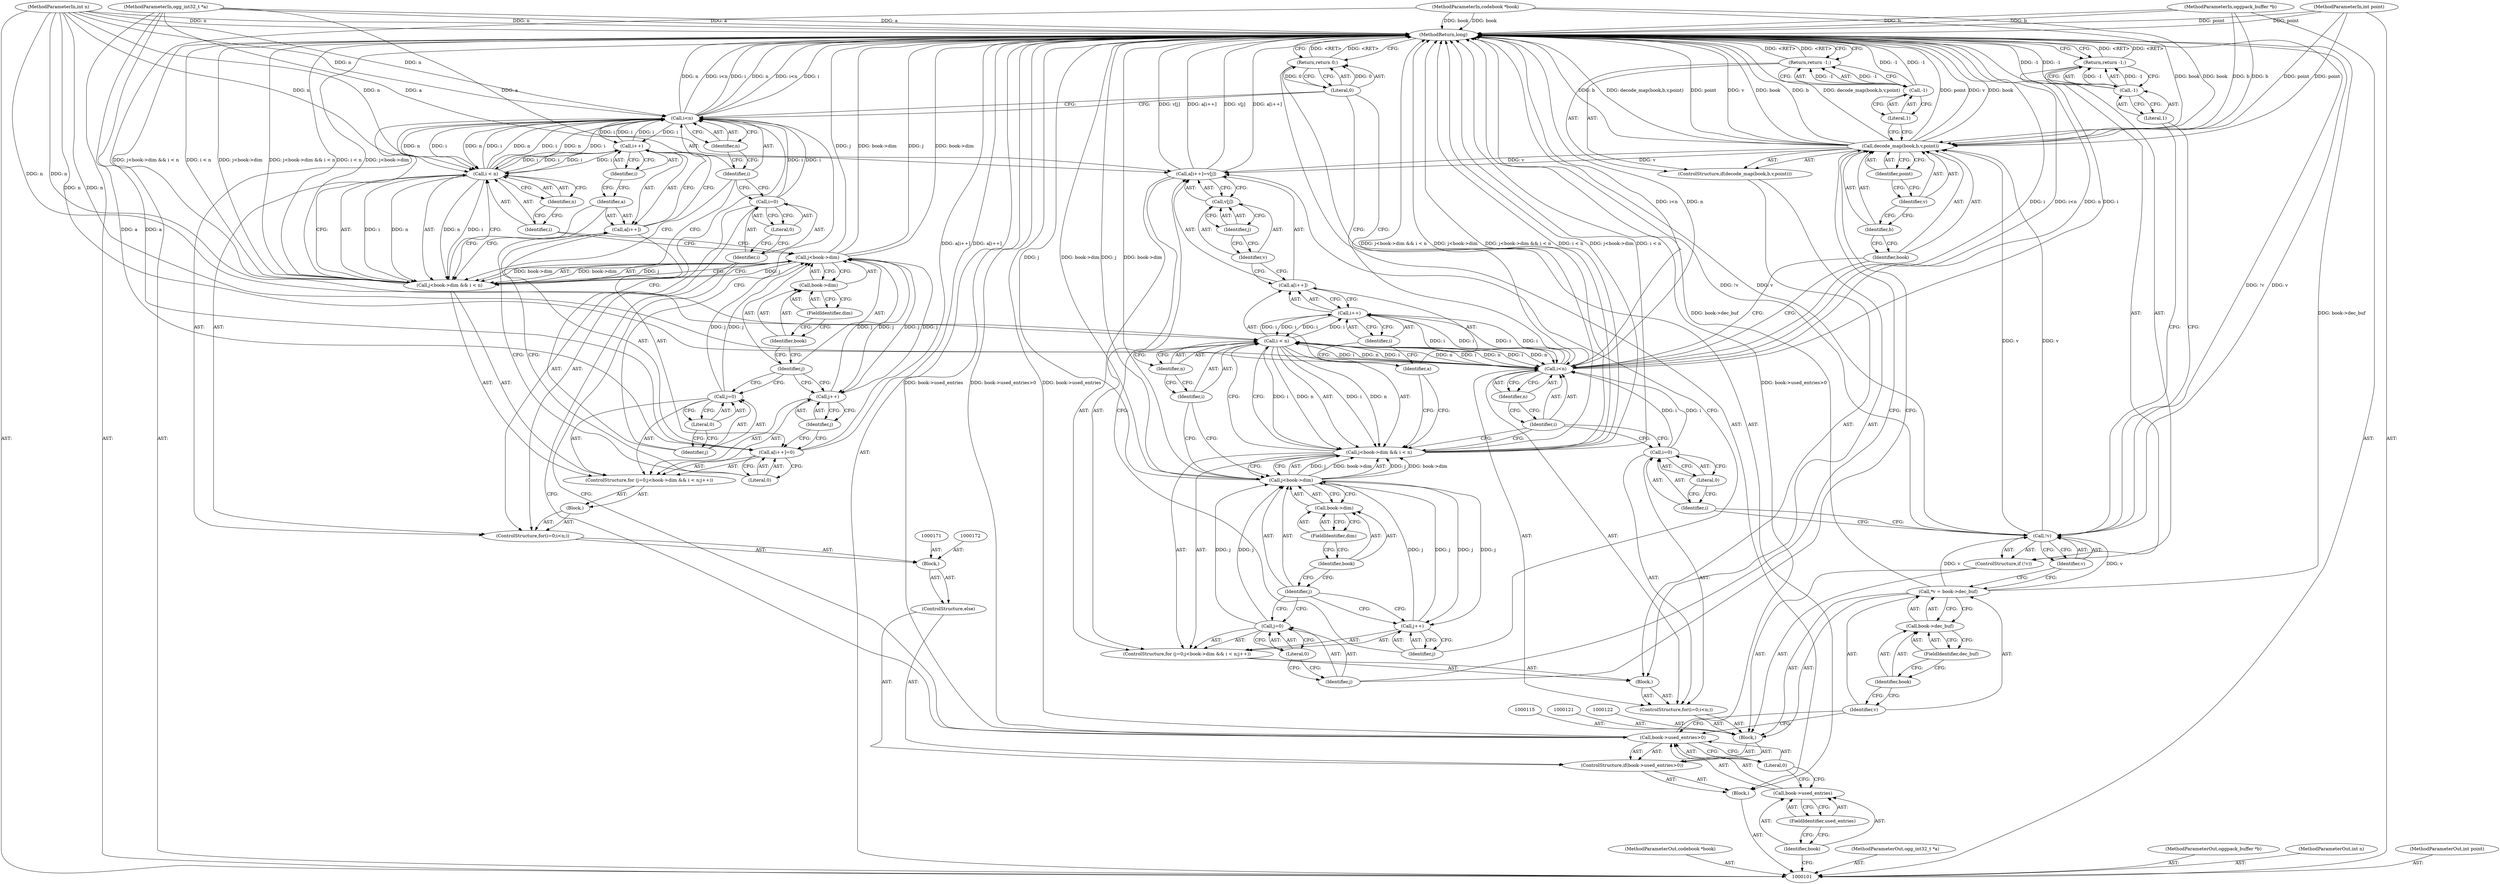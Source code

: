 digraph "0_Android_eeb4e45d5683f88488c083ecf142dc89bc3f0b47_5" {
"1000204" [label="(MethodReturn,long)"];
"1000102" [label="(MethodParameterIn,codebook *book)"];
"1000261" [label="(MethodParameterOut,codebook *book)"];
"1000103" [label="(MethodParameterIn,ogg_int32_t *a)"];
"1000262" [label="(MethodParameterOut,ogg_int32_t *a)"];
"1000138" [label="(Call,decode_map(book,b,v,point))"];
"1000139" [label="(Identifier,book)"];
"1000140" [label="(Identifier,b)"];
"1000141" [label="(Identifier,v)"];
"1000142" [label="(Identifier,point)"];
"1000143" [label="(Return,return -1;)"];
"1000144" [label="(Call,-1)"];
"1000145" [label="(Literal,1)"];
"1000137" [label="(ControlStructure,if(decode_map(book,b,v,point)))"];
"1000147" [label="(Call,j=0)"];
"1000148" [label="(Identifier,j)"];
"1000149" [label="(Literal,0)"];
"1000150" [label="(Call,j<book->dim && i < n)"];
"1000151" [label="(Call,j<book->dim)"];
"1000152" [label="(Identifier,j)"];
"1000153" [label="(Call,book->dim)"];
"1000154" [label="(Identifier,book)"];
"1000155" [label="(FieldIdentifier,dim)"];
"1000156" [label="(Call,i < n)"];
"1000157" [label="(Identifier,i)"];
"1000158" [label="(Identifier,n)"];
"1000159" [label="(Call,j++)"];
"1000160" [label="(Identifier,j)"];
"1000146" [label="(ControlStructure,for (j=0;j<book->dim && i < n;j++))"];
"1000164" [label="(Call,i++)"];
"1000165" [label="(Identifier,i)"];
"1000166" [label="(Call,v[j])"];
"1000167" [label="(Identifier,v)"];
"1000168" [label="(Identifier,j)"];
"1000161" [label="(Call,a[i++]=v[j])"];
"1000162" [label="(Call,a[i++])"];
"1000163" [label="(Identifier,a)"];
"1000169" [label="(ControlStructure,else)"];
"1000170" [label="(Block,)"];
"1000176" [label="(Literal,0)"];
"1000177" [label="(Call,i<n)"];
"1000178" [label="(Identifier,i)"];
"1000179" [label="(Identifier,n)"];
"1000180" [label="(Block,)"];
"1000173" [label="(ControlStructure,for(i=0;i<n;))"];
"1000174" [label="(Call,i=0)"];
"1000175" [label="(Identifier,i)"];
"1000182" [label="(Call,j=0)"];
"1000183" [label="(Identifier,j)"];
"1000184" [label="(Literal,0)"];
"1000185" [label="(Call,j<book->dim && i < n)"];
"1000186" [label="(Call,j<book->dim)"];
"1000187" [label="(Identifier,j)"];
"1000188" [label="(Call,book->dim)"];
"1000189" [label="(Identifier,book)"];
"1000190" [label="(FieldIdentifier,dim)"];
"1000191" [label="(Call,i < n)"];
"1000192" [label="(Identifier,i)"];
"1000193" [label="(Identifier,n)"];
"1000194" [label="(Call,j++)"];
"1000195" [label="(Identifier,j)"];
"1000181" [label="(ControlStructure,for (j=0;j<book->dim && i < n;j++))"];
"1000199" [label="(Call,i++)"];
"1000200" [label="(Identifier,i)"];
"1000201" [label="(Literal,0)"];
"1000196" [label="(Call,a[i++]=0)"];
"1000197" [label="(Call,a[i++])"];
"1000198" [label="(Identifier,a)"];
"1000104" [label="(MethodParameterIn,oggpack_buffer *b)"];
"1000263" [label="(MethodParameterOut,oggpack_buffer *b)"];
"1000105" [label="(MethodParameterIn,int n)"];
"1000264" [label="(MethodParameterOut,int n)"];
"1000106" [label="(MethodParameterIn,int point)"];
"1000265" [label="(MethodParameterOut,int point)"];
"1000107" [label="(Block,)"];
"1000202" [label="(Return,return 0;)"];
"1000203" [label="(Literal,0)"];
"1000112" [label="(FieldIdentifier,used_entries)"];
"1000113" [label="(Literal,0)"];
"1000108" [label="(ControlStructure,if(book->used_entries>0))"];
"1000109" [label="(Call,book->used_entries>0)"];
"1000110" [label="(Call,book->used_entries)"];
"1000111" [label="(Identifier,book)"];
"1000116" [label="(Call,*v = book->dec_buf)"];
"1000117" [label="(Identifier,v)"];
"1000118" [label="(Call,book->dec_buf)"];
"1000119" [label="(Identifier,book)"];
"1000120" [label="(FieldIdentifier,dec_buf)"];
"1000114" [label="(Block,)"];
"1000125" [label="(Identifier,v)"];
"1000126" [label="(Return,return -1;)"];
"1000127" [label="(Call,-1)"];
"1000128" [label="(Literal,1)"];
"1000123" [label="(ControlStructure,if (!v))"];
"1000124" [label="(Call,!v)"];
"1000132" [label="(Literal,0)"];
"1000133" [label="(Call,i<n)"];
"1000134" [label="(Identifier,i)"];
"1000135" [label="(Identifier,n)"];
"1000136" [label="(Block,)"];
"1000129" [label="(ControlStructure,for(i=0;i<n;))"];
"1000130" [label="(Call,i=0)"];
"1000131" [label="(Identifier,i)"];
"1000204" -> "1000101"  [label="AST: "];
"1000204" -> "1000126"  [label="CFG: "];
"1000204" -> "1000143"  [label="CFG: "];
"1000204" -> "1000202"  [label="CFG: "];
"1000126" -> "1000204"  [label="DDG: <RET>"];
"1000185" -> "1000204"  [label="DDG: j<book->dim && i < n"];
"1000185" -> "1000204"  [label="DDG: i < n"];
"1000185" -> "1000204"  [label="DDG: j<book->dim"];
"1000150" -> "1000204"  [label="DDG: j<book->dim"];
"1000150" -> "1000204"  [label="DDG: j<book->dim && i < n"];
"1000150" -> "1000204"  [label="DDG: i < n"];
"1000105" -> "1000204"  [label="DDG: n"];
"1000116" -> "1000204"  [label="DDG: book->dec_buf"];
"1000124" -> "1000204"  [label="DDG: !v"];
"1000124" -> "1000204"  [label="DDG: v"];
"1000186" -> "1000204"  [label="DDG: book->dim"];
"1000186" -> "1000204"  [label="DDG: j"];
"1000177" -> "1000204"  [label="DDG: i"];
"1000177" -> "1000204"  [label="DDG: n"];
"1000177" -> "1000204"  [label="DDG: i<n"];
"1000138" -> "1000204"  [label="DDG: point"];
"1000138" -> "1000204"  [label="DDG: v"];
"1000138" -> "1000204"  [label="DDG: book"];
"1000138" -> "1000204"  [label="DDG: b"];
"1000138" -> "1000204"  [label="DDG: decode_map(book,b,v,point)"];
"1000104" -> "1000204"  [label="DDG: b"];
"1000161" -> "1000204"  [label="DDG: v[j]"];
"1000161" -> "1000204"  [label="DDG: a[i++]"];
"1000151" -> "1000204"  [label="DDG: j"];
"1000151" -> "1000204"  [label="DDG: book->dim"];
"1000103" -> "1000204"  [label="DDG: a"];
"1000144" -> "1000204"  [label="DDG: -1"];
"1000133" -> "1000204"  [label="DDG: i"];
"1000133" -> "1000204"  [label="DDG: i<n"];
"1000133" -> "1000204"  [label="DDG: n"];
"1000127" -> "1000204"  [label="DDG: -1"];
"1000102" -> "1000204"  [label="DDG: book"];
"1000196" -> "1000204"  [label="DDG: a[i++]"];
"1000109" -> "1000204"  [label="DDG: book->used_entries"];
"1000109" -> "1000204"  [label="DDG: book->used_entries>0"];
"1000106" -> "1000204"  [label="DDG: point"];
"1000143" -> "1000204"  [label="DDG: <RET>"];
"1000202" -> "1000204"  [label="DDG: <RET>"];
"1000102" -> "1000101"  [label="AST: "];
"1000102" -> "1000204"  [label="DDG: book"];
"1000102" -> "1000138"  [label="DDG: book"];
"1000261" -> "1000101"  [label="AST: "];
"1000103" -> "1000101"  [label="AST: "];
"1000103" -> "1000204"  [label="DDG: a"];
"1000103" -> "1000161"  [label="DDG: a"];
"1000103" -> "1000196"  [label="DDG: a"];
"1000262" -> "1000101"  [label="AST: "];
"1000138" -> "1000137"  [label="AST: "];
"1000138" -> "1000142"  [label="CFG: "];
"1000139" -> "1000138"  [label="AST: "];
"1000140" -> "1000138"  [label="AST: "];
"1000141" -> "1000138"  [label="AST: "];
"1000142" -> "1000138"  [label="AST: "];
"1000145" -> "1000138"  [label="CFG: "];
"1000148" -> "1000138"  [label="CFG: "];
"1000138" -> "1000204"  [label="DDG: point"];
"1000138" -> "1000204"  [label="DDG: v"];
"1000138" -> "1000204"  [label="DDG: book"];
"1000138" -> "1000204"  [label="DDG: b"];
"1000138" -> "1000204"  [label="DDG: decode_map(book,b,v,point)"];
"1000102" -> "1000138"  [label="DDG: book"];
"1000104" -> "1000138"  [label="DDG: b"];
"1000124" -> "1000138"  [label="DDG: v"];
"1000106" -> "1000138"  [label="DDG: point"];
"1000138" -> "1000161"  [label="DDG: v"];
"1000139" -> "1000138"  [label="AST: "];
"1000139" -> "1000133"  [label="CFG: "];
"1000140" -> "1000139"  [label="CFG: "];
"1000140" -> "1000138"  [label="AST: "];
"1000140" -> "1000139"  [label="CFG: "];
"1000141" -> "1000140"  [label="CFG: "];
"1000141" -> "1000138"  [label="AST: "];
"1000141" -> "1000140"  [label="CFG: "];
"1000142" -> "1000141"  [label="CFG: "];
"1000142" -> "1000138"  [label="AST: "];
"1000142" -> "1000141"  [label="CFG: "];
"1000138" -> "1000142"  [label="CFG: "];
"1000143" -> "1000137"  [label="AST: "];
"1000143" -> "1000144"  [label="CFG: "];
"1000144" -> "1000143"  [label="AST: "];
"1000204" -> "1000143"  [label="CFG: "];
"1000143" -> "1000204"  [label="DDG: <RET>"];
"1000144" -> "1000143"  [label="DDG: -1"];
"1000144" -> "1000143"  [label="AST: "];
"1000144" -> "1000145"  [label="CFG: "];
"1000145" -> "1000144"  [label="AST: "];
"1000143" -> "1000144"  [label="CFG: "];
"1000144" -> "1000204"  [label="DDG: -1"];
"1000144" -> "1000143"  [label="DDG: -1"];
"1000145" -> "1000144"  [label="AST: "];
"1000145" -> "1000138"  [label="CFG: "];
"1000144" -> "1000145"  [label="CFG: "];
"1000137" -> "1000136"  [label="AST: "];
"1000138" -> "1000137"  [label="AST: "];
"1000143" -> "1000137"  [label="AST: "];
"1000147" -> "1000146"  [label="AST: "];
"1000147" -> "1000149"  [label="CFG: "];
"1000148" -> "1000147"  [label="AST: "];
"1000149" -> "1000147"  [label="AST: "];
"1000152" -> "1000147"  [label="CFG: "];
"1000147" -> "1000151"  [label="DDG: j"];
"1000148" -> "1000147"  [label="AST: "];
"1000148" -> "1000138"  [label="CFG: "];
"1000149" -> "1000148"  [label="CFG: "];
"1000149" -> "1000147"  [label="AST: "];
"1000149" -> "1000148"  [label="CFG: "];
"1000147" -> "1000149"  [label="CFG: "];
"1000150" -> "1000146"  [label="AST: "];
"1000150" -> "1000151"  [label="CFG: "];
"1000150" -> "1000156"  [label="CFG: "];
"1000151" -> "1000150"  [label="AST: "];
"1000156" -> "1000150"  [label="AST: "];
"1000134" -> "1000150"  [label="CFG: "];
"1000163" -> "1000150"  [label="CFG: "];
"1000150" -> "1000204"  [label="DDG: j<book->dim"];
"1000150" -> "1000204"  [label="DDG: j<book->dim && i < n"];
"1000150" -> "1000204"  [label="DDG: i < n"];
"1000151" -> "1000150"  [label="DDG: j"];
"1000151" -> "1000150"  [label="DDG: book->dim"];
"1000156" -> "1000150"  [label="DDG: i"];
"1000156" -> "1000150"  [label="DDG: n"];
"1000151" -> "1000150"  [label="AST: "];
"1000151" -> "1000153"  [label="CFG: "];
"1000152" -> "1000151"  [label="AST: "];
"1000153" -> "1000151"  [label="AST: "];
"1000157" -> "1000151"  [label="CFG: "];
"1000150" -> "1000151"  [label="CFG: "];
"1000151" -> "1000204"  [label="DDG: j"];
"1000151" -> "1000204"  [label="DDG: book->dim"];
"1000151" -> "1000150"  [label="DDG: j"];
"1000151" -> "1000150"  [label="DDG: book->dim"];
"1000159" -> "1000151"  [label="DDG: j"];
"1000147" -> "1000151"  [label="DDG: j"];
"1000151" -> "1000159"  [label="DDG: j"];
"1000152" -> "1000151"  [label="AST: "];
"1000152" -> "1000147"  [label="CFG: "];
"1000152" -> "1000159"  [label="CFG: "];
"1000154" -> "1000152"  [label="CFG: "];
"1000153" -> "1000151"  [label="AST: "];
"1000153" -> "1000155"  [label="CFG: "];
"1000154" -> "1000153"  [label="AST: "];
"1000155" -> "1000153"  [label="AST: "];
"1000151" -> "1000153"  [label="CFG: "];
"1000154" -> "1000153"  [label="AST: "];
"1000154" -> "1000152"  [label="CFG: "];
"1000155" -> "1000154"  [label="CFG: "];
"1000155" -> "1000153"  [label="AST: "];
"1000155" -> "1000154"  [label="CFG: "];
"1000153" -> "1000155"  [label="CFG: "];
"1000156" -> "1000150"  [label="AST: "];
"1000156" -> "1000158"  [label="CFG: "];
"1000157" -> "1000156"  [label="AST: "];
"1000158" -> "1000156"  [label="AST: "];
"1000150" -> "1000156"  [label="CFG: "];
"1000156" -> "1000133"  [label="DDG: i"];
"1000156" -> "1000133"  [label="DDG: n"];
"1000156" -> "1000150"  [label="DDG: i"];
"1000156" -> "1000150"  [label="DDG: n"];
"1000133" -> "1000156"  [label="DDG: i"];
"1000133" -> "1000156"  [label="DDG: n"];
"1000164" -> "1000156"  [label="DDG: i"];
"1000105" -> "1000156"  [label="DDG: n"];
"1000156" -> "1000164"  [label="DDG: i"];
"1000157" -> "1000156"  [label="AST: "];
"1000157" -> "1000151"  [label="CFG: "];
"1000158" -> "1000157"  [label="CFG: "];
"1000158" -> "1000156"  [label="AST: "];
"1000158" -> "1000157"  [label="CFG: "];
"1000156" -> "1000158"  [label="CFG: "];
"1000159" -> "1000146"  [label="AST: "];
"1000159" -> "1000160"  [label="CFG: "];
"1000160" -> "1000159"  [label="AST: "];
"1000152" -> "1000159"  [label="CFG: "];
"1000159" -> "1000151"  [label="DDG: j"];
"1000151" -> "1000159"  [label="DDG: j"];
"1000160" -> "1000159"  [label="AST: "];
"1000160" -> "1000161"  [label="CFG: "];
"1000159" -> "1000160"  [label="CFG: "];
"1000146" -> "1000136"  [label="AST: "];
"1000147" -> "1000146"  [label="AST: "];
"1000150" -> "1000146"  [label="AST: "];
"1000159" -> "1000146"  [label="AST: "];
"1000161" -> "1000146"  [label="AST: "];
"1000164" -> "1000162"  [label="AST: "];
"1000164" -> "1000165"  [label="CFG: "];
"1000165" -> "1000164"  [label="AST: "];
"1000162" -> "1000164"  [label="CFG: "];
"1000164" -> "1000133"  [label="DDG: i"];
"1000164" -> "1000156"  [label="DDG: i"];
"1000156" -> "1000164"  [label="DDG: i"];
"1000133" -> "1000164"  [label="DDG: i"];
"1000165" -> "1000164"  [label="AST: "];
"1000165" -> "1000163"  [label="CFG: "];
"1000164" -> "1000165"  [label="CFG: "];
"1000166" -> "1000161"  [label="AST: "];
"1000166" -> "1000168"  [label="CFG: "];
"1000167" -> "1000166"  [label="AST: "];
"1000168" -> "1000166"  [label="AST: "];
"1000161" -> "1000166"  [label="CFG: "];
"1000167" -> "1000166"  [label="AST: "];
"1000167" -> "1000162"  [label="CFG: "];
"1000168" -> "1000167"  [label="CFG: "];
"1000168" -> "1000166"  [label="AST: "];
"1000168" -> "1000167"  [label="CFG: "];
"1000166" -> "1000168"  [label="CFG: "];
"1000161" -> "1000146"  [label="AST: "];
"1000161" -> "1000166"  [label="CFG: "];
"1000162" -> "1000161"  [label="AST: "];
"1000166" -> "1000161"  [label="AST: "];
"1000160" -> "1000161"  [label="CFG: "];
"1000161" -> "1000204"  [label="DDG: v[j]"];
"1000161" -> "1000204"  [label="DDG: a[i++]"];
"1000138" -> "1000161"  [label="DDG: v"];
"1000103" -> "1000161"  [label="DDG: a"];
"1000162" -> "1000161"  [label="AST: "];
"1000162" -> "1000164"  [label="CFG: "];
"1000163" -> "1000162"  [label="AST: "];
"1000164" -> "1000162"  [label="AST: "];
"1000167" -> "1000162"  [label="CFG: "];
"1000163" -> "1000162"  [label="AST: "];
"1000163" -> "1000150"  [label="CFG: "];
"1000165" -> "1000163"  [label="CFG: "];
"1000169" -> "1000108"  [label="AST: "];
"1000170" -> "1000169"  [label="AST: "];
"1000170" -> "1000169"  [label="AST: "];
"1000171" -> "1000170"  [label="AST: "];
"1000172" -> "1000170"  [label="AST: "];
"1000173" -> "1000170"  [label="AST: "];
"1000176" -> "1000174"  [label="AST: "];
"1000176" -> "1000175"  [label="CFG: "];
"1000174" -> "1000176"  [label="CFG: "];
"1000177" -> "1000173"  [label="AST: "];
"1000177" -> "1000179"  [label="CFG: "];
"1000178" -> "1000177"  [label="AST: "];
"1000179" -> "1000177"  [label="AST: "];
"1000183" -> "1000177"  [label="CFG: "];
"1000203" -> "1000177"  [label="CFG: "];
"1000177" -> "1000204"  [label="DDG: i"];
"1000177" -> "1000204"  [label="DDG: n"];
"1000177" -> "1000204"  [label="DDG: i<n"];
"1000199" -> "1000177"  [label="DDG: i"];
"1000191" -> "1000177"  [label="DDG: i"];
"1000191" -> "1000177"  [label="DDG: n"];
"1000174" -> "1000177"  [label="DDG: i"];
"1000105" -> "1000177"  [label="DDG: n"];
"1000177" -> "1000191"  [label="DDG: i"];
"1000177" -> "1000191"  [label="DDG: n"];
"1000177" -> "1000199"  [label="DDG: i"];
"1000178" -> "1000177"  [label="AST: "];
"1000178" -> "1000174"  [label="CFG: "];
"1000178" -> "1000185"  [label="CFG: "];
"1000179" -> "1000178"  [label="CFG: "];
"1000179" -> "1000177"  [label="AST: "];
"1000179" -> "1000178"  [label="CFG: "];
"1000177" -> "1000179"  [label="CFG: "];
"1000180" -> "1000173"  [label="AST: "];
"1000181" -> "1000180"  [label="AST: "];
"1000173" -> "1000170"  [label="AST: "];
"1000174" -> "1000173"  [label="AST: "];
"1000177" -> "1000173"  [label="AST: "];
"1000180" -> "1000173"  [label="AST: "];
"1000174" -> "1000173"  [label="AST: "];
"1000174" -> "1000176"  [label="CFG: "];
"1000175" -> "1000174"  [label="AST: "];
"1000176" -> "1000174"  [label="AST: "];
"1000178" -> "1000174"  [label="CFG: "];
"1000174" -> "1000177"  [label="DDG: i"];
"1000175" -> "1000174"  [label="AST: "];
"1000175" -> "1000109"  [label="CFG: "];
"1000176" -> "1000175"  [label="CFG: "];
"1000182" -> "1000181"  [label="AST: "];
"1000182" -> "1000184"  [label="CFG: "];
"1000183" -> "1000182"  [label="AST: "];
"1000184" -> "1000182"  [label="AST: "];
"1000187" -> "1000182"  [label="CFG: "];
"1000182" -> "1000186"  [label="DDG: j"];
"1000183" -> "1000182"  [label="AST: "];
"1000183" -> "1000177"  [label="CFG: "];
"1000184" -> "1000183"  [label="CFG: "];
"1000184" -> "1000182"  [label="AST: "];
"1000184" -> "1000183"  [label="CFG: "];
"1000182" -> "1000184"  [label="CFG: "];
"1000185" -> "1000181"  [label="AST: "];
"1000185" -> "1000186"  [label="CFG: "];
"1000185" -> "1000191"  [label="CFG: "];
"1000186" -> "1000185"  [label="AST: "];
"1000191" -> "1000185"  [label="AST: "];
"1000178" -> "1000185"  [label="CFG: "];
"1000198" -> "1000185"  [label="CFG: "];
"1000185" -> "1000204"  [label="DDG: j<book->dim && i < n"];
"1000185" -> "1000204"  [label="DDG: i < n"];
"1000185" -> "1000204"  [label="DDG: j<book->dim"];
"1000186" -> "1000185"  [label="DDG: j"];
"1000186" -> "1000185"  [label="DDG: book->dim"];
"1000191" -> "1000185"  [label="DDG: i"];
"1000191" -> "1000185"  [label="DDG: n"];
"1000186" -> "1000185"  [label="AST: "];
"1000186" -> "1000188"  [label="CFG: "];
"1000187" -> "1000186"  [label="AST: "];
"1000188" -> "1000186"  [label="AST: "];
"1000192" -> "1000186"  [label="CFG: "];
"1000185" -> "1000186"  [label="CFG: "];
"1000186" -> "1000204"  [label="DDG: book->dim"];
"1000186" -> "1000204"  [label="DDG: j"];
"1000186" -> "1000185"  [label="DDG: j"];
"1000186" -> "1000185"  [label="DDG: book->dim"];
"1000194" -> "1000186"  [label="DDG: j"];
"1000182" -> "1000186"  [label="DDG: j"];
"1000186" -> "1000194"  [label="DDG: j"];
"1000187" -> "1000186"  [label="AST: "];
"1000187" -> "1000182"  [label="CFG: "];
"1000187" -> "1000194"  [label="CFG: "];
"1000189" -> "1000187"  [label="CFG: "];
"1000188" -> "1000186"  [label="AST: "];
"1000188" -> "1000190"  [label="CFG: "];
"1000189" -> "1000188"  [label="AST: "];
"1000190" -> "1000188"  [label="AST: "];
"1000186" -> "1000188"  [label="CFG: "];
"1000189" -> "1000188"  [label="AST: "];
"1000189" -> "1000187"  [label="CFG: "];
"1000190" -> "1000189"  [label="CFG: "];
"1000190" -> "1000188"  [label="AST: "];
"1000190" -> "1000189"  [label="CFG: "];
"1000188" -> "1000190"  [label="CFG: "];
"1000191" -> "1000185"  [label="AST: "];
"1000191" -> "1000193"  [label="CFG: "];
"1000192" -> "1000191"  [label="AST: "];
"1000193" -> "1000191"  [label="AST: "];
"1000185" -> "1000191"  [label="CFG: "];
"1000191" -> "1000177"  [label="DDG: i"];
"1000191" -> "1000177"  [label="DDG: n"];
"1000191" -> "1000185"  [label="DDG: i"];
"1000191" -> "1000185"  [label="DDG: n"];
"1000177" -> "1000191"  [label="DDG: i"];
"1000177" -> "1000191"  [label="DDG: n"];
"1000199" -> "1000191"  [label="DDG: i"];
"1000105" -> "1000191"  [label="DDG: n"];
"1000191" -> "1000199"  [label="DDG: i"];
"1000192" -> "1000191"  [label="AST: "];
"1000192" -> "1000186"  [label="CFG: "];
"1000193" -> "1000192"  [label="CFG: "];
"1000193" -> "1000191"  [label="AST: "];
"1000193" -> "1000192"  [label="CFG: "];
"1000191" -> "1000193"  [label="CFG: "];
"1000194" -> "1000181"  [label="AST: "];
"1000194" -> "1000195"  [label="CFG: "];
"1000195" -> "1000194"  [label="AST: "];
"1000187" -> "1000194"  [label="CFG: "];
"1000194" -> "1000186"  [label="DDG: j"];
"1000186" -> "1000194"  [label="DDG: j"];
"1000195" -> "1000194"  [label="AST: "];
"1000195" -> "1000196"  [label="CFG: "];
"1000194" -> "1000195"  [label="CFG: "];
"1000181" -> "1000180"  [label="AST: "];
"1000182" -> "1000181"  [label="AST: "];
"1000185" -> "1000181"  [label="AST: "];
"1000194" -> "1000181"  [label="AST: "];
"1000196" -> "1000181"  [label="AST: "];
"1000199" -> "1000197"  [label="AST: "];
"1000199" -> "1000200"  [label="CFG: "];
"1000200" -> "1000199"  [label="AST: "];
"1000197" -> "1000199"  [label="CFG: "];
"1000199" -> "1000177"  [label="DDG: i"];
"1000199" -> "1000191"  [label="DDG: i"];
"1000177" -> "1000199"  [label="DDG: i"];
"1000191" -> "1000199"  [label="DDG: i"];
"1000200" -> "1000199"  [label="AST: "];
"1000200" -> "1000198"  [label="CFG: "];
"1000199" -> "1000200"  [label="CFG: "];
"1000201" -> "1000196"  [label="AST: "];
"1000201" -> "1000197"  [label="CFG: "];
"1000196" -> "1000201"  [label="CFG: "];
"1000196" -> "1000181"  [label="AST: "];
"1000196" -> "1000201"  [label="CFG: "];
"1000197" -> "1000196"  [label="AST: "];
"1000201" -> "1000196"  [label="AST: "];
"1000195" -> "1000196"  [label="CFG: "];
"1000196" -> "1000204"  [label="DDG: a[i++]"];
"1000103" -> "1000196"  [label="DDG: a"];
"1000197" -> "1000196"  [label="AST: "];
"1000197" -> "1000199"  [label="CFG: "];
"1000198" -> "1000197"  [label="AST: "];
"1000199" -> "1000197"  [label="AST: "];
"1000201" -> "1000197"  [label="CFG: "];
"1000198" -> "1000197"  [label="AST: "];
"1000198" -> "1000185"  [label="CFG: "];
"1000200" -> "1000198"  [label="CFG: "];
"1000104" -> "1000101"  [label="AST: "];
"1000104" -> "1000204"  [label="DDG: b"];
"1000104" -> "1000138"  [label="DDG: b"];
"1000263" -> "1000101"  [label="AST: "];
"1000105" -> "1000101"  [label="AST: "];
"1000105" -> "1000204"  [label="DDG: n"];
"1000105" -> "1000133"  [label="DDG: n"];
"1000105" -> "1000156"  [label="DDG: n"];
"1000105" -> "1000177"  [label="DDG: n"];
"1000105" -> "1000191"  [label="DDG: n"];
"1000264" -> "1000101"  [label="AST: "];
"1000106" -> "1000101"  [label="AST: "];
"1000106" -> "1000204"  [label="DDG: point"];
"1000106" -> "1000138"  [label="DDG: point"];
"1000265" -> "1000101"  [label="AST: "];
"1000107" -> "1000101"  [label="AST: "];
"1000108" -> "1000107"  [label="AST: "];
"1000202" -> "1000107"  [label="AST: "];
"1000202" -> "1000107"  [label="AST: "];
"1000202" -> "1000203"  [label="CFG: "];
"1000203" -> "1000202"  [label="AST: "];
"1000204" -> "1000202"  [label="CFG: "];
"1000202" -> "1000204"  [label="DDG: <RET>"];
"1000203" -> "1000202"  [label="DDG: 0"];
"1000203" -> "1000202"  [label="AST: "];
"1000203" -> "1000133"  [label="CFG: "];
"1000203" -> "1000177"  [label="CFG: "];
"1000202" -> "1000203"  [label="CFG: "];
"1000203" -> "1000202"  [label="DDG: 0"];
"1000112" -> "1000110"  [label="AST: "];
"1000112" -> "1000111"  [label="CFG: "];
"1000110" -> "1000112"  [label="CFG: "];
"1000113" -> "1000109"  [label="AST: "];
"1000113" -> "1000110"  [label="CFG: "];
"1000109" -> "1000113"  [label="CFG: "];
"1000108" -> "1000107"  [label="AST: "];
"1000109" -> "1000108"  [label="AST: "];
"1000114" -> "1000108"  [label="AST: "];
"1000169" -> "1000108"  [label="AST: "];
"1000109" -> "1000108"  [label="AST: "];
"1000109" -> "1000113"  [label="CFG: "];
"1000110" -> "1000109"  [label="AST: "];
"1000113" -> "1000109"  [label="AST: "];
"1000117" -> "1000109"  [label="CFG: "];
"1000175" -> "1000109"  [label="CFG: "];
"1000109" -> "1000204"  [label="DDG: book->used_entries"];
"1000109" -> "1000204"  [label="DDG: book->used_entries>0"];
"1000110" -> "1000109"  [label="AST: "];
"1000110" -> "1000112"  [label="CFG: "];
"1000111" -> "1000110"  [label="AST: "];
"1000112" -> "1000110"  [label="AST: "];
"1000113" -> "1000110"  [label="CFG: "];
"1000111" -> "1000110"  [label="AST: "];
"1000111" -> "1000101"  [label="CFG: "];
"1000112" -> "1000111"  [label="CFG: "];
"1000116" -> "1000114"  [label="AST: "];
"1000116" -> "1000118"  [label="CFG: "];
"1000117" -> "1000116"  [label="AST: "];
"1000118" -> "1000116"  [label="AST: "];
"1000125" -> "1000116"  [label="CFG: "];
"1000116" -> "1000204"  [label="DDG: book->dec_buf"];
"1000116" -> "1000124"  [label="DDG: v"];
"1000117" -> "1000116"  [label="AST: "];
"1000117" -> "1000109"  [label="CFG: "];
"1000119" -> "1000117"  [label="CFG: "];
"1000118" -> "1000116"  [label="AST: "];
"1000118" -> "1000120"  [label="CFG: "];
"1000119" -> "1000118"  [label="AST: "];
"1000120" -> "1000118"  [label="AST: "];
"1000116" -> "1000118"  [label="CFG: "];
"1000119" -> "1000118"  [label="AST: "];
"1000119" -> "1000117"  [label="CFG: "];
"1000120" -> "1000119"  [label="CFG: "];
"1000120" -> "1000118"  [label="AST: "];
"1000120" -> "1000119"  [label="CFG: "];
"1000118" -> "1000120"  [label="CFG: "];
"1000114" -> "1000108"  [label="AST: "];
"1000115" -> "1000114"  [label="AST: "];
"1000116" -> "1000114"  [label="AST: "];
"1000121" -> "1000114"  [label="AST: "];
"1000122" -> "1000114"  [label="AST: "];
"1000123" -> "1000114"  [label="AST: "];
"1000129" -> "1000114"  [label="AST: "];
"1000125" -> "1000124"  [label="AST: "];
"1000125" -> "1000116"  [label="CFG: "];
"1000124" -> "1000125"  [label="CFG: "];
"1000126" -> "1000123"  [label="AST: "];
"1000126" -> "1000127"  [label="CFG: "];
"1000127" -> "1000126"  [label="AST: "];
"1000204" -> "1000126"  [label="CFG: "];
"1000126" -> "1000204"  [label="DDG: <RET>"];
"1000127" -> "1000126"  [label="DDG: -1"];
"1000127" -> "1000126"  [label="AST: "];
"1000127" -> "1000128"  [label="CFG: "];
"1000128" -> "1000127"  [label="AST: "];
"1000126" -> "1000127"  [label="CFG: "];
"1000127" -> "1000204"  [label="DDG: -1"];
"1000127" -> "1000126"  [label="DDG: -1"];
"1000128" -> "1000127"  [label="AST: "];
"1000128" -> "1000124"  [label="CFG: "];
"1000127" -> "1000128"  [label="CFG: "];
"1000123" -> "1000114"  [label="AST: "];
"1000124" -> "1000123"  [label="AST: "];
"1000126" -> "1000123"  [label="AST: "];
"1000124" -> "1000123"  [label="AST: "];
"1000124" -> "1000125"  [label="CFG: "];
"1000125" -> "1000124"  [label="AST: "];
"1000128" -> "1000124"  [label="CFG: "];
"1000131" -> "1000124"  [label="CFG: "];
"1000124" -> "1000204"  [label="DDG: !v"];
"1000124" -> "1000204"  [label="DDG: v"];
"1000116" -> "1000124"  [label="DDG: v"];
"1000124" -> "1000138"  [label="DDG: v"];
"1000132" -> "1000130"  [label="AST: "];
"1000132" -> "1000131"  [label="CFG: "];
"1000130" -> "1000132"  [label="CFG: "];
"1000133" -> "1000129"  [label="AST: "];
"1000133" -> "1000135"  [label="CFG: "];
"1000134" -> "1000133"  [label="AST: "];
"1000135" -> "1000133"  [label="AST: "];
"1000139" -> "1000133"  [label="CFG: "];
"1000203" -> "1000133"  [label="CFG: "];
"1000133" -> "1000204"  [label="DDG: i"];
"1000133" -> "1000204"  [label="DDG: i<n"];
"1000133" -> "1000204"  [label="DDG: n"];
"1000156" -> "1000133"  [label="DDG: i"];
"1000156" -> "1000133"  [label="DDG: n"];
"1000130" -> "1000133"  [label="DDG: i"];
"1000164" -> "1000133"  [label="DDG: i"];
"1000105" -> "1000133"  [label="DDG: n"];
"1000133" -> "1000156"  [label="DDG: i"];
"1000133" -> "1000156"  [label="DDG: n"];
"1000133" -> "1000164"  [label="DDG: i"];
"1000134" -> "1000133"  [label="AST: "];
"1000134" -> "1000130"  [label="CFG: "];
"1000134" -> "1000150"  [label="CFG: "];
"1000135" -> "1000134"  [label="CFG: "];
"1000135" -> "1000133"  [label="AST: "];
"1000135" -> "1000134"  [label="CFG: "];
"1000133" -> "1000135"  [label="CFG: "];
"1000136" -> "1000129"  [label="AST: "];
"1000137" -> "1000136"  [label="AST: "];
"1000146" -> "1000136"  [label="AST: "];
"1000129" -> "1000114"  [label="AST: "];
"1000130" -> "1000129"  [label="AST: "];
"1000133" -> "1000129"  [label="AST: "];
"1000136" -> "1000129"  [label="AST: "];
"1000130" -> "1000129"  [label="AST: "];
"1000130" -> "1000132"  [label="CFG: "];
"1000131" -> "1000130"  [label="AST: "];
"1000132" -> "1000130"  [label="AST: "];
"1000134" -> "1000130"  [label="CFG: "];
"1000130" -> "1000133"  [label="DDG: i"];
"1000131" -> "1000130"  [label="AST: "];
"1000131" -> "1000124"  [label="CFG: "];
"1000132" -> "1000131"  [label="CFG: "];
}
